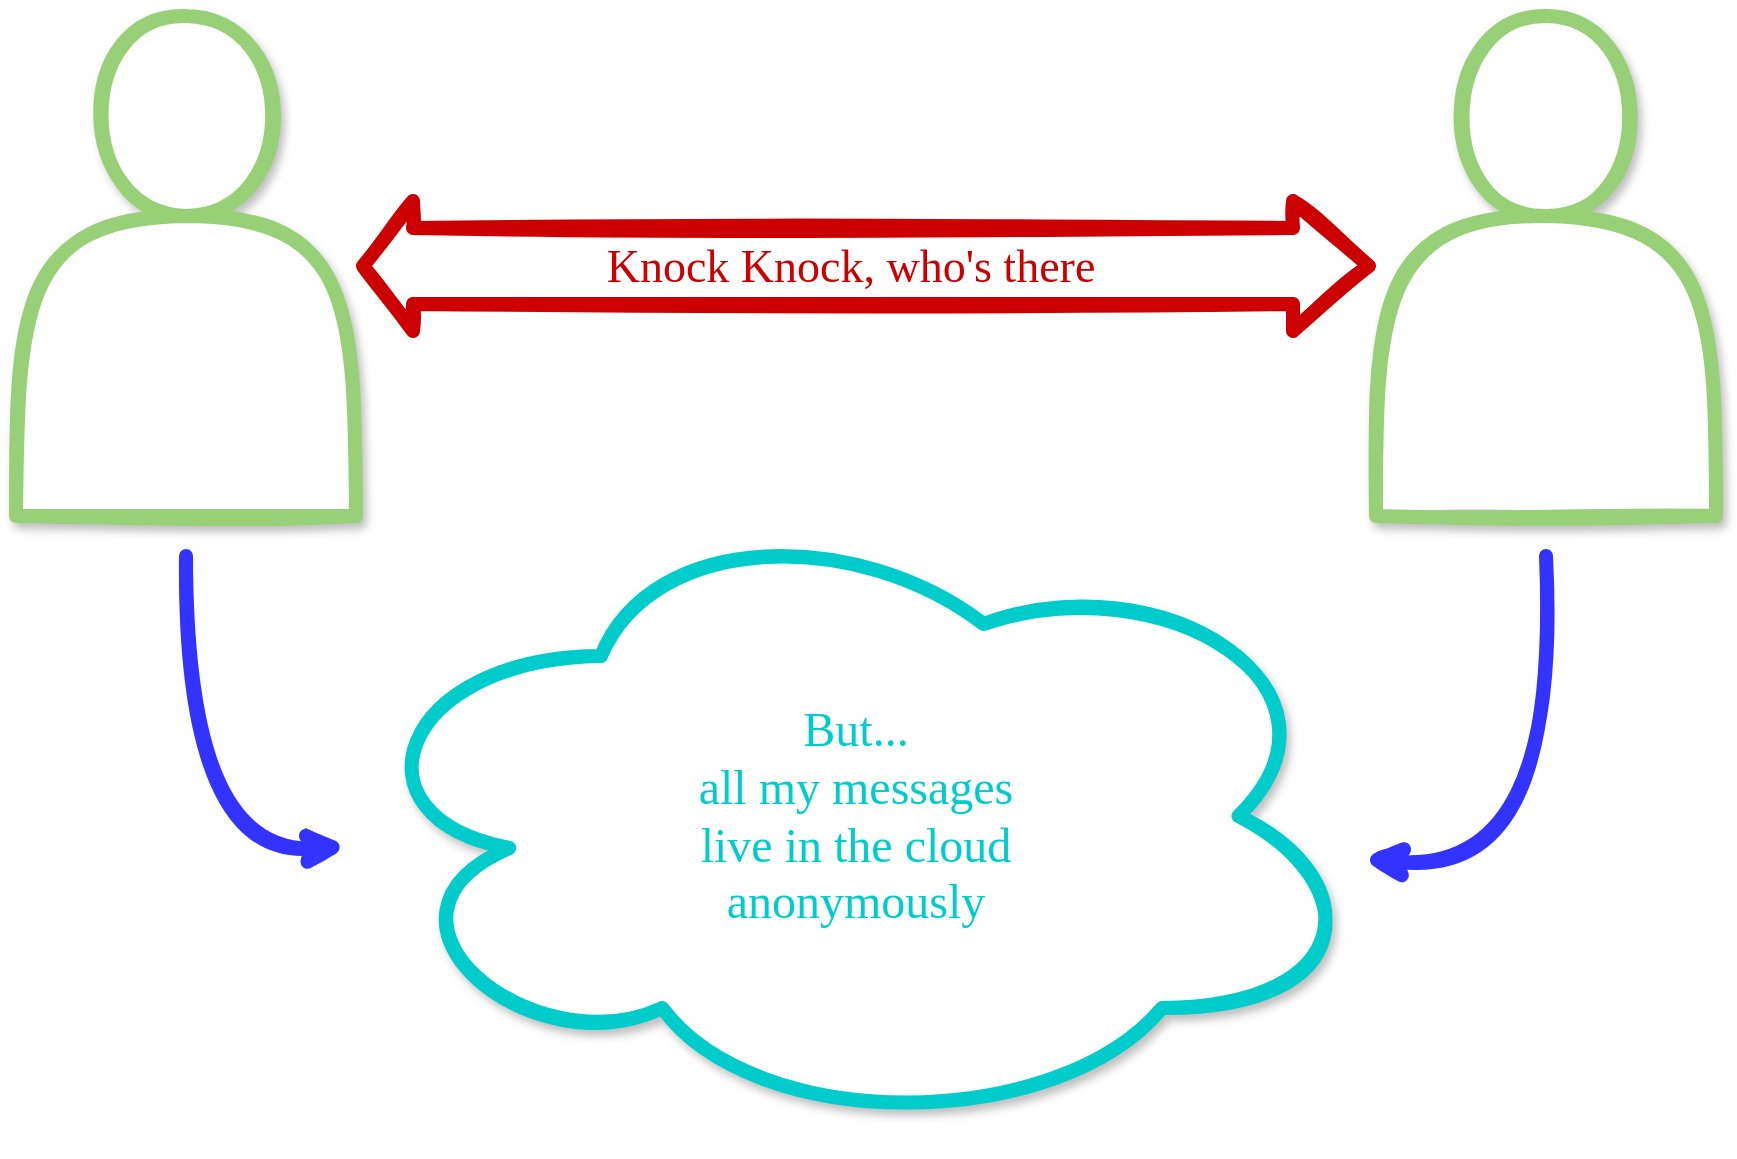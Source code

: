 <mxfile version="16.0.0" type="device"><diagram id="qZKrIFCJKOUTEVp1wb6w" name="Page-1"><mxGraphModel dx="1562" dy="1082" grid="1" gridSize="10" guides="1" tooltips="1" connect="1" arrows="1" fold="1" page="1" pageScale="1" pageWidth="1100" pageHeight="850" math="0" shadow="0"><root><mxCell id="0"/><mxCell id="1" parent="0"/><mxCell id="9CBkvoli4M5dpKCxz7AU-1" value="" style="shape=actor;whiteSpace=wrap;html=1;rounded=0;shadow=1;sketch=1;fontFamily=Comic Sans MS;fontSize=16;fontColor=#3333FF;strokeWidth=7;strokeColor=#97D077;" vertex="1" parent="1"><mxGeometry x="125" y="170" width="170" height="250" as="geometry"/></mxCell><mxCell id="9CBkvoli4M5dpKCxz7AU-3" value="" style="shape=actor;whiteSpace=wrap;html=1;rounded=0;shadow=1;sketch=1;fontFamily=Comic Sans MS;fontSize=16;fontColor=#3333FF;strokeWidth=7;strokeColor=#97D077;" vertex="1" parent="1"><mxGeometry x="805" y="170" width="170" height="250" as="geometry"/></mxCell><mxCell id="9CBkvoli4M5dpKCxz7AU-4" value="&lt;font color=&quot;#00cccc&quot; style=&quot;font-size: 24px&quot;&gt;But...&lt;br&gt;all my messages &lt;br&gt;live in the cloud&lt;br&gt;anonymously&lt;br&gt;&lt;/font&gt;" style="ellipse;shape=cloud;whiteSpace=wrap;html=1;rounded=0;shadow=1;sketch=1;fontFamily=Comic Sans MS;fontSize=16;fontColor=#3333FF;strokeWidth=7;strokeColor=#00CCCC;" vertex="1" parent="1"><mxGeometry x="290" y="410" width="510" height="320" as="geometry"/></mxCell><mxCell id="9CBkvoli4M5dpKCxz7AU-16" value="" style="shape=flexArrow;endArrow=classic;html=1;labelBackgroundColor=#FFFFFF;sketch=1;fontFamily=Comic Sans MS;fontSize=16;fontColor=#3333FF;strokeColor=#CC0000;strokeWidth=7;curved=1;jumpStyle=none;startArrow=block;width=32;endSize=10.33;" edge="1" parent="1" source="9CBkvoli4M5dpKCxz7AU-1" target="9CBkvoli4M5dpKCxz7AU-3"><mxGeometry width="50" height="50" relative="1" as="geometry"><mxPoint x="500" y="300" as="sourcePoint"/><mxPoint x="550" y="250" as="targetPoint"/></mxGeometry></mxCell><mxCell id="9CBkvoli4M5dpKCxz7AU-17" value="&lt;font color=&quot;#cc0000&quot; style=&quot;font-size: 23px&quot;&gt;Knock Knock, who's there&lt;/font&gt;" style="edgeLabel;html=1;align=center;verticalAlign=middle;resizable=0;points=[];fontSize=16;fontFamily=Comic Sans MS;fontColor=#3333FF;" vertex="1" connectable="0" parent="9CBkvoli4M5dpKCxz7AU-16"><mxGeometry x="-0.031" y="-3" relative="1" as="geometry"><mxPoint y="-3" as="offset"/></mxGeometry></mxCell><mxCell id="9CBkvoli4M5dpKCxz7AU-22" value="" style="endArrow=classic;html=1;labelBackgroundColor=#FFFFFF;sketch=1;fontFamily=Comic Sans MS;fontSize=24;fontColor=#00CCCC;strokeColor=#3333FF;strokeWidth=7;curved=1;jumpStyle=none;" edge="1" parent="1" target="9CBkvoli4M5dpKCxz7AU-4"><mxGeometry width="50" height="50" relative="1" as="geometry"><mxPoint x="210" y="440" as="sourcePoint"/><mxPoint x="320" y="660" as="targetPoint"/><Array as="points"><mxPoint x="210" y="590"/></Array></mxGeometry></mxCell><mxCell id="9CBkvoli4M5dpKCxz7AU-24" value="" style="endArrow=classic;html=1;labelBackgroundColor=#FFFFFF;sketch=1;fontFamily=Comic Sans MS;fontSize=24;fontColor=#00CCCC;strokeColor=#3333FF;strokeWidth=7;curved=1;jumpStyle=none;" edge="1" parent="1" target="9CBkvoli4M5dpKCxz7AU-4"><mxGeometry width="50" height="50" relative="1" as="geometry"><mxPoint x="890" y="440" as="sourcePoint"/><mxPoint x="810" y="660" as="targetPoint"/><Array as="points"><mxPoint x="900" y="600"/></Array></mxGeometry></mxCell></root></mxGraphModel></diagram></mxfile>